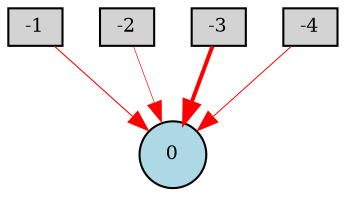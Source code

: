 digraph {
	node [fontsize=9 height=0.2 shape=circle width=0.2]
	-1 [fillcolor=lightgray shape=box style=filled]
	-2 [fillcolor=lightgray shape=box style=filled]
	-3 [fillcolor=lightgray shape=box style=filled]
	-4 [fillcolor=lightgray shape=box style=filled]
	0 [fillcolor=lightblue style=filled]
	-1 -> 0 [color=red penwidth=0.5065916656180004 style=solid]
	-2 -> 0 [color=red penwidth=0.312815154751485 style=solid]
	-3 -> 0 [color=red penwidth=1.9189393066347868 style=solid]
	-4 -> 0 [color=red penwidth=0.4731808205776449 style=solid]
}
